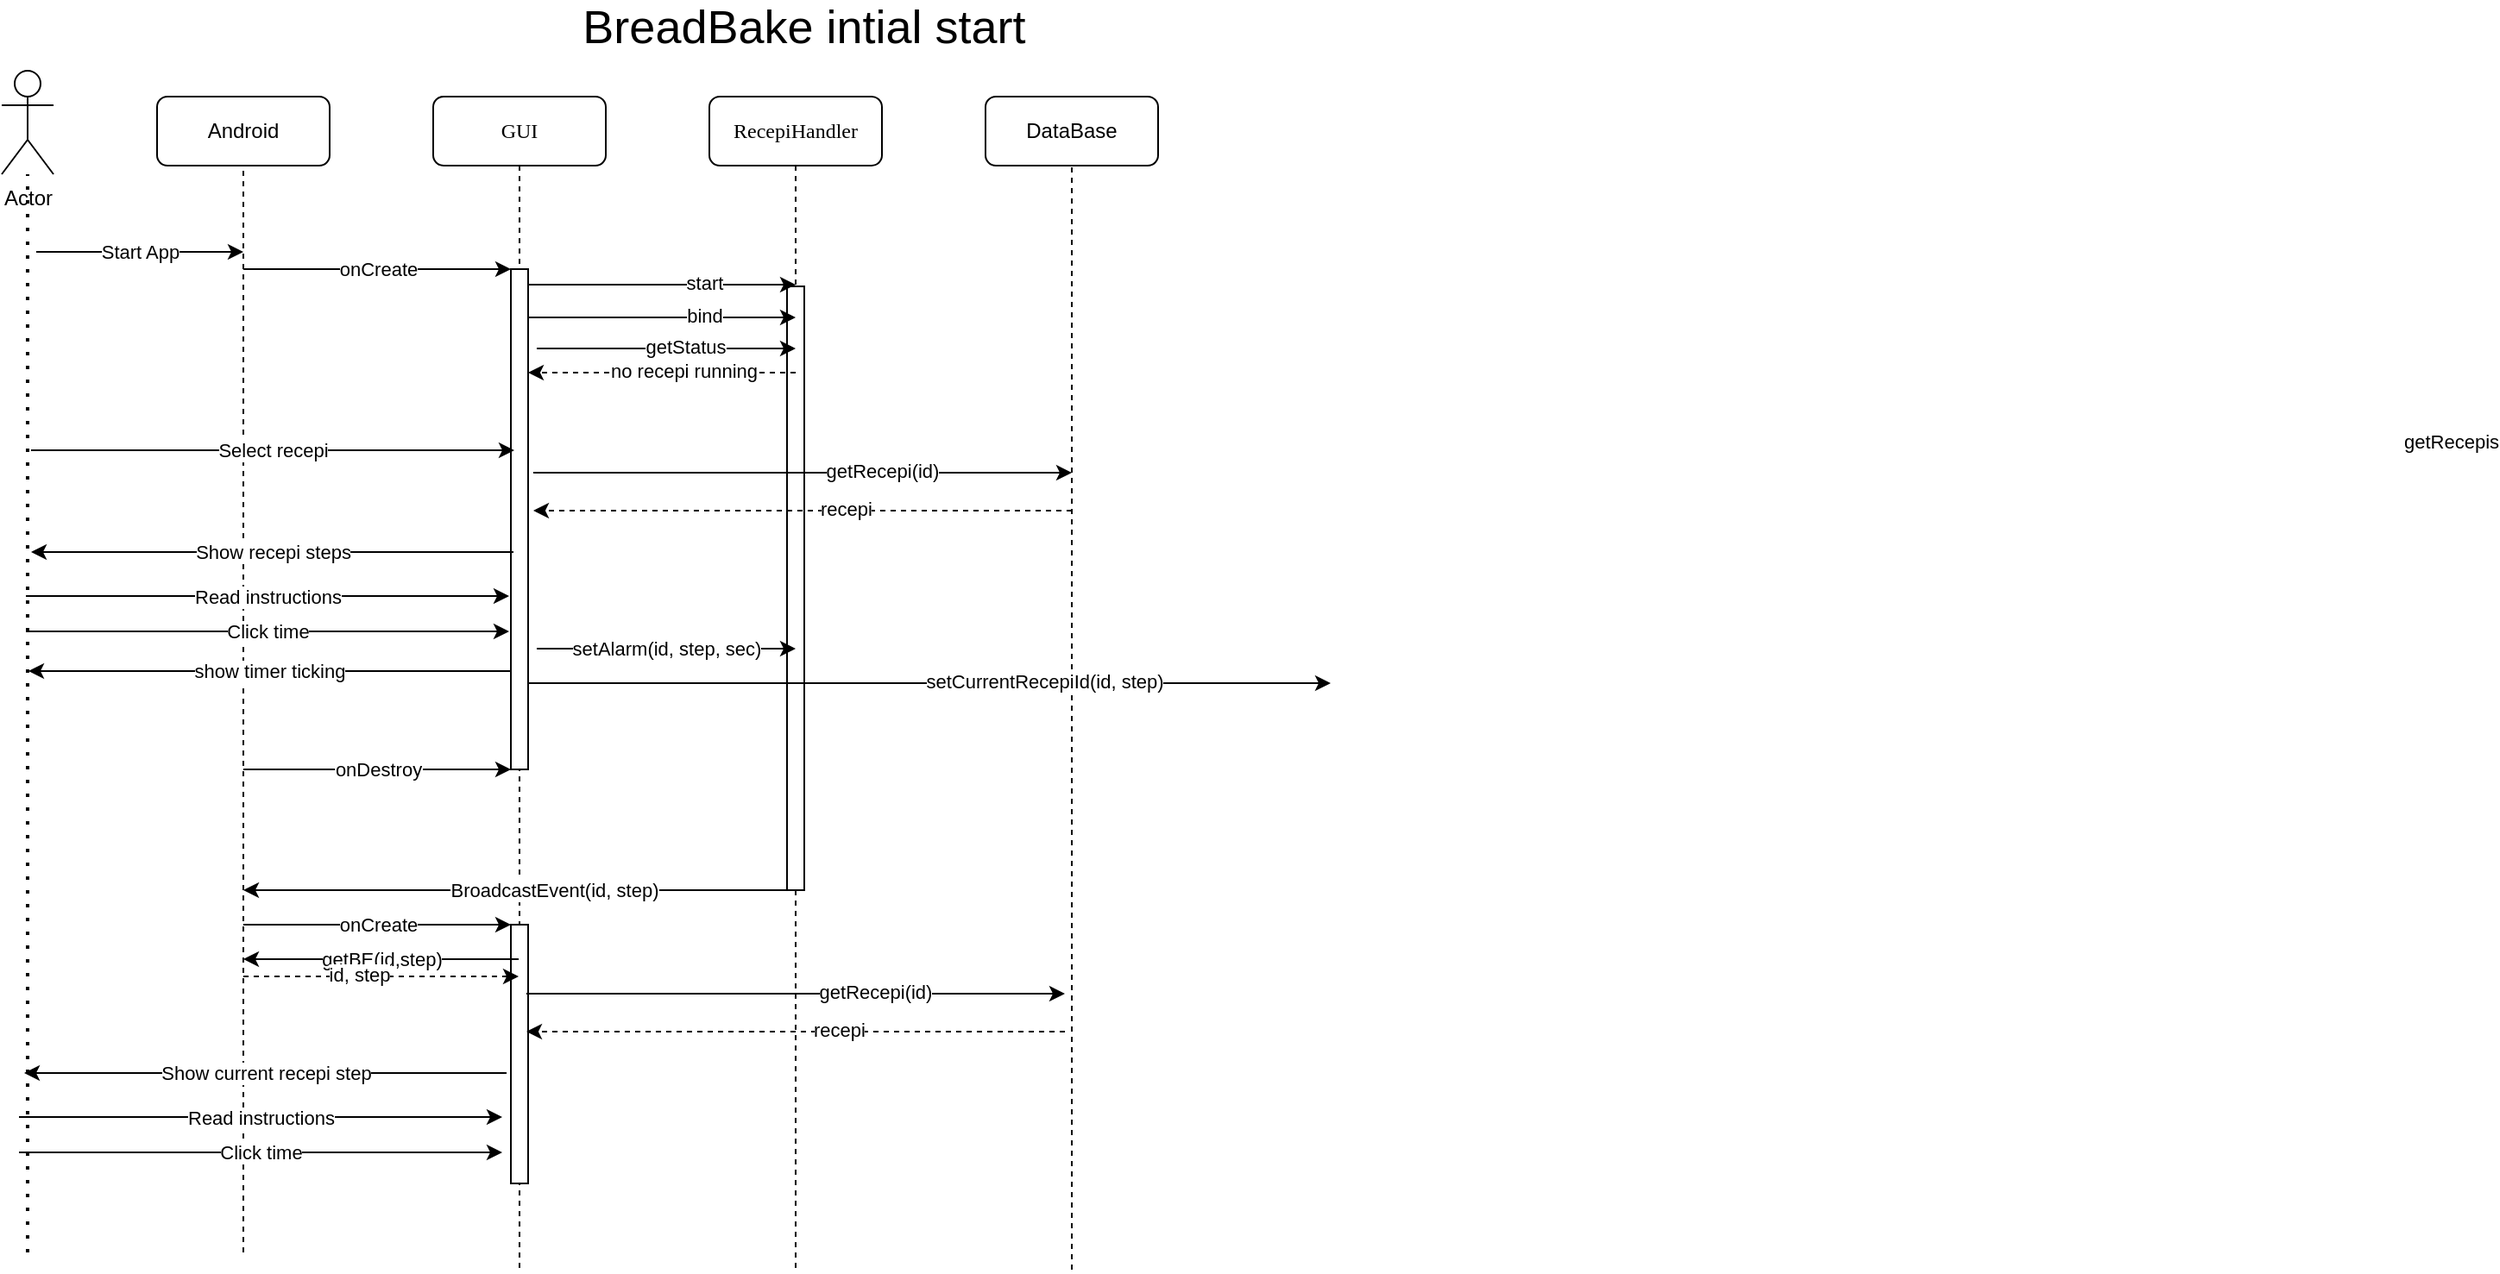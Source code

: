 <mxfile version="13.7.3" type="device"><diagram name="Page-1" id="13e1069c-82ec-6db2-03f1-153e76fe0fe0"><mxGraphModel dx="922" dy="713" grid="1" gridSize="10" guides="1" tooltips="1" connect="1" arrows="1" fold="1" page="1" pageScale="1" pageWidth="1169" pageHeight="827" background="#ffffff" math="0" shadow="0"><root><mxCell id="0"/><mxCell id="1" parent="0"/><mxCell id="7baba1c4bc27f4b0-2" value="RecepiHandler" style="shape=umlLifeline;perimeter=lifelinePerimeter;whiteSpace=wrap;html=1;container=1;collapsible=0;recursiveResize=0;outlineConnect=0;rounded=1;shadow=0;comic=0;labelBackgroundColor=none;strokeWidth=1;fontFamily=Verdana;fontSize=12;align=center;" parent="1" vertex="1"><mxGeometry x="440" y="80" width="100" height="680" as="geometry"/></mxCell><mxCell id="XLxpQrC9Tn5_D9pjepuu-20" value="" style="html=1;points=[];perimeter=orthogonalPerimeter;rounded=0;shadow=0;comic=0;labelBackgroundColor=none;strokeWidth=1;fontFamily=Verdana;fontSize=12;align=center;" parent="7baba1c4bc27f4b0-2" vertex="1"><mxGeometry x="45" y="110" width="10" height="350" as="geometry"/></mxCell><mxCell id="7baba1c4bc27f4b0-8" value="GUI" style="shape=umlLifeline;perimeter=lifelinePerimeter;whiteSpace=wrap;html=1;container=1;collapsible=0;recursiveResize=0;outlineConnect=0;rounded=1;shadow=0;comic=0;labelBackgroundColor=none;strokeWidth=1;fontFamily=Verdana;fontSize=12;align=center;" parent="1" vertex="1"><mxGeometry x="280" y="80" width="100" height="680" as="geometry"/></mxCell><mxCell id="7baba1c4bc27f4b0-9" value="" style="html=1;points=[];perimeter=orthogonalPerimeter;rounded=0;shadow=0;comic=0;labelBackgroundColor=none;strokeWidth=1;fontFamily=Verdana;fontSize=12;align=center;" parent="7baba1c4bc27f4b0-8" vertex="1"><mxGeometry x="45" y="100" width="10" height="290" as="geometry"/></mxCell><mxCell id="N0frrICuxwoI7c-cX89E-6" value="" style="endArrow=classic;html=1;" edge="1" parent="7baba1c4bc27f4b0-8"><mxGeometry width="50" height="50" relative="1" as="geometry"><mxPoint x="210" y="460" as="sourcePoint"/><mxPoint x="-110" y="460" as="targetPoint"/><Array as="points"><mxPoint x="170" y="460"/><mxPoint x="150" y="460"/><mxPoint x="140" y="460"/><mxPoint x="10" y="460"/></Array></mxGeometry></mxCell><mxCell id="N0frrICuxwoI7c-cX89E-7" value="BroadcastEvent(id, step)" style="edgeLabel;html=1;align=center;verticalAlign=middle;resizable=0;points=[];" vertex="1" connectable="0" parent="N0frrICuxwoI7c-cX89E-6"><mxGeometry x="-0.494" y="2" relative="1" as="geometry"><mxPoint x="-59" y="-2" as="offset"/></mxGeometry></mxCell><mxCell id="XLxpQrC9Tn5_D9pjepuu-1" value="Actor" style="shape=umlActor;verticalLabelPosition=bottom;verticalAlign=top;html=1;outlineConnect=0;" parent="1" vertex="1"><mxGeometry x="30" y="65" width="30" height="60" as="geometry"/></mxCell><mxCell id="XLxpQrC9Tn5_D9pjepuu-2" value="" style="endArrow=none;dashed=1;html=1;dashPattern=1 3;strokeWidth=2;" parent="1" target="XLxpQrC9Tn5_D9pjepuu-1" edge="1"><mxGeometry width="50" height="50" relative="1" as="geometry"><mxPoint x="45" y="750" as="sourcePoint"/><mxPoint x="90" y="320" as="targetPoint"/></mxGeometry></mxCell><mxCell id="XLxpQrC9Tn5_D9pjepuu-3" value="Android" style="rounded=1;whiteSpace=wrap;html=1;" parent="1" vertex="1"><mxGeometry x="120" y="80" width="100" height="40" as="geometry"/></mxCell><mxCell id="XLxpQrC9Tn5_D9pjepuu-4" value="" style="endArrow=none;dashed=1;html=1;entryX=0.5;entryY=1;entryDx=0;entryDy=0;" parent="1" target="XLxpQrC9Tn5_D9pjepuu-3" edge="1"><mxGeometry width="50" height="50" relative="1" as="geometry"><mxPoint x="170" y="750" as="sourcePoint"/><mxPoint x="570" y="260" as="targetPoint"/></mxGeometry></mxCell><mxCell id="XLxpQrC9Tn5_D9pjepuu-5" value="Start App" style="endArrow=classic;html=1;" parent="1" edge="1"><mxGeometry width="50" height="50" relative="1" as="geometry"><mxPoint x="50" y="170" as="sourcePoint"/><mxPoint x="170" y="170" as="targetPoint"/></mxGeometry></mxCell><mxCell id="XLxpQrC9Tn5_D9pjepuu-6" value="onCreate" style="endArrow=classic;html=1;entryX=0;entryY=0;entryDx=0;entryDy=0;entryPerimeter=0;" parent="1" target="7baba1c4bc27f4b0-9" edge="1"><mxGeometry width="50" height="50" relative="1" as="geometry"><mxPoint x="170" y="180" as="sourcePoint"/><mxPoint x="320" y="182" as="targetPoint"/></mxGeometry></mxCell><mxCell id="XLxpQrC9Tn5_D9pjepuu-8" value="BreadBake intial start" style="text;html=1;strokeColor=none;fillColor=none;align=center;verticalAlign=middle;whiteSpace=wrap;rounded=0;fontSize=27;" parent="1" vertex="1"><mxGeometry x="350" y="30" width="290" height="20" as="geometry"/></mxCell><mxCell id="XLxpQrC9Tn5_D9pjepuu-9" value="DataBase" style="rounded=1;whiteSpace=wrap;html=1;" parent="1" vertex="1"><mxGeometry x="600" y="80" width="100" height="40" as="geometry"/></mxCell><mxCell id="XLxpQrC9Tn5_D9pjepuu-11" value="" style="endArrow=classic;html=1;fontSize=27;" parent="1" edge="1"><mxGeometry width="50" height="50" relative="1" as="geometry"><mxPoint x="340" y="226" as="sourcePoint"/><mxPoint x="490" y="226" as="targetPoint"/><Array as="points"><mxPoint x="450.5" y="226"/></Array></mxGeometry></mxCell><mxCell id="XLxpQrC9Tn5_D9pjepuu-12" value="getRecepis" style="edgeLabel;html=1;align=center;verticalAlign=middle;resizable=0;points=[];fontSize=11;" parent="XLxpQrC9Tn5_D9pjepuu-11" vertex="1" connectable="0"><mxGeometry x="0.271" y="-2" relative="1" as="geometry"><mxPoint x="1013" y="52" as="offset"/></mxGeometry></mxCell><mxCell id="N0frrICuxwoI7c-cX89E-23" value="getStatus" style="edgeLabel;html=1;align=center;verticalAlign=middle;resizable=0;points=[];" vertex="1" connectable="0" parent="XLxpQrC9Tn5_D9pjepuu-11"><mxGeometry x="0.14" y="1" relative="1" as="geometry"><mxPoint as="offset"/></mxGeometry></mxCell><mxCell id="XLxpQrC9Tn5_D9pjepuu-14" value="" style="endArrow=none;dashed=1;html=1;fontSize=27;entryX=0.5;entryY=1;entryDx=0;entryDy=0;" parent="1" target="XLxpQrC9Tn5_D9pjepuu-9" edge="1"><mxGeometry width="50" height="50" relative="1" as="geometry"><mxPoint x="650" y="760" as="sourcePoint"/><mxPoint x="650" y="254" as="targetPoint"/></mxGeometry></mxCell><mxCell id="XLxpQrC9Tn5_D9pjepuu-16" value="" style="endArrow=classic;html=1;fontSize=11;dashed=1;" parent="1" edge="1"><mxGeometry width="50" height="50" relative="1" as="geometry"><mxPoint x="490" y="240" as="sourcePoint"/><mxPoint x="335" y="240" as="targetPoint"/></mxGeometry></mxCell><mxCell id="XLxpQrC9Tn5_D9pjepuu-17" value="no recepi running" style="edgeLabel;html=1;align=center;verticalAlign=middle;resizable=0;points=[];fontSize=11;" parent="XLxpQrC9Tn5_D9pjepuu-16" vertex="1" connectable="0"><mxGeometry x="-0.161" relative="1" as="geometry"><mxPoint y="-1" as="offset"/></mxGeometry></mxCell><mxCell id="XLxpQrC9Tn5_D9pjepuu-18" value="Select recepi" style="endArrow=classic;html=1;" parent="1" edge="1"><mxGeometry width="50" height="50" relative="1" as="geometry"><mxPoint x="47" y="285" as="sourcePoint"/><mxPoint x="327" y="285" as="targetPoint"/></mxGeometry></mxCell><mxCell id="XLxpQrC9Tn5_D9pjepuu-24" value="Show recepi steps" style="endArrow=classic;html=1;" parent="1" edge="1"><mxGeometry width="50" height="50" relative="1" as="geometry"><mxPoint x="326.5" y="344" as="sourcePoint"/><mxPoint x="47" y="344" as="targetPoint"/></mxGeometry></mxCell><mxCell id="XLxpQrC9Tn5_D9pjepuu-25" value="Click time" style="endArrow=classic;html=1;" parent="1" edge="1"><mxGeometry width="50" height="50" relative="1" as="geometry"><mxPoint x="44" y="390" as="sourcePoint"/><mxPoint x="324" y="390" as="targetPoint"/></mxGeometry></mxCell><mxCell id="XLxpQrC9Tn5_D9pjepuu-30" value="" style="endArrow=classic;html=1;fontSize=27;" parent="1" edge="1"><mxGeometry width="50" height="50" relative="1" as="geometry"><mxPoint x="335" y="208" as="sourcePoint"/><mxPoint x="490" y="208" as="targetPoint"/><Array as="points"/></mxGeometry></mxCell><mxCell id="XLxpQrC9Tn5_D9pjepuu-31" value="bind" style="edgeLabel;html=1;align=center;verticalAlign=middle;resizable=0;points=[];fontSize=11;" parent="XLxpQrC9Tn5_D9pjepuu-30" vertex="1" connectable="0"><mxGeometry x="0.271" y="-2" relative="1" as="geometry"><mxPoint x="3" y="-3" as="offset"/></mxGeometry></mxCell><mxCell id="XLxpQrC9Tn5_D9pjepuu-34" value="" style="endArrow=classic;html=1;fontSize=27;" parent="1" edge="1"><mxGeometry width="50" height="50" relative="1" as="geometry"><mxPoint x="335" y="420" as="sourcePoint"/><mxPoint x="800" y="420" as="targetPoint"/><Array as="points"><mxPoint x="445.5" y="420"/></Array></mxGeometry></mxCell><mxCell id="XLxpQrC9Tn5_D9pjepuu-35" value="setCurrentRecepiId(id, step)" style="edgeLabel;html=1;align=center;verticalAlign=middle;resizable=0;points=[];fontSize=11;" parent="XLxpQrC9Tn5_D9pjepuu-34" vertex="1" connectable="0"><mxGeometry x="0.271" y="-2" relative="1" as="geometry"><mxPoint x="3" y="-3" as="offset"/></mxGeometry></mxCell><mxCell id="IC3mxz--GxrtL-ZEEi6N-1" value="" style="endArrow=classic;html=1;fontSize=27;" parent="1" edge="1"><mxGeometry width="50" height="50" relative="1" as="geometry"><mxPoint x="338" y="298" as="sourcePoint"/><mxPoint x="650" y="298" as="targetPoint"/><Array as="points"><mxPoint x="448.5" y="298"/></Array></mxGeometry></mxCell><mxCell id="IC3mxz--GxrtL-ZEEi6N-2" value="getRecepi(id)" style="edgeLabel;html=1;align=center;verticalAlign=middle;resizable=0;points=[];fontSize=11;" parent="IC3mxz--GxrtL-ZEEi6N-1" vertex="1" connectable="0"><mxGeometry x="0.271" y="-2" relative="1" as="geometry"><mxPoint x="3" y="-3" as="offset"/></mxGeometry></mxCell><mxCell id="IC3mxz--GxrtL-ZEEi6N-3" value="" style="endArrow=classic;html=1;fontSize=11;dashed=1;" parent="1" edge="1"><mxGeometry width="50" height="50" relative="1" as="geometry"><mxPoint x="650" y="320" as="sourcePoint"/><mxPoint x="338" y="320" as="targetPoint"/></mxGeometry></mxCell><mxCell id="IC3mxz--GxrtL-ZEEi6N-4" value="recepi" style="edgeLabel;html=1;align=center;verticalAlign=middle;resizable=0;points=[];fontSize=11;" parent="IC3mxz--GxrtL-ZEEi6N-3" vertex="1" connectable="0"><mxGeometry x="-0.161" relative="1" as="geometry"><mxPoint y="-1" as="offset"/></mxGeometry></mxCell><mxCell id="N0frrICuxwoI7c-cX89E-1" value="Read instructions" style="endArrow=classic;html=1;" edge="1" parent="1"><mxGeometry width="50" height="50" relative="1" as="geometry"><mxPoint x="44" y="369.5" as="sourcePoint"/><mxPoint x="324" y="369.5" as="targetPoint"/></mxGeometry></mxCell><mxCell id="N0frrICuxwoI7c-cX89E-2" value="setAlarm(id, step, sec)" style="endArrow=classic;html=1;" edge="1" parent="1"><mxGeometry width="50" height="50" relative="1" as="geometry"><mxPoint x="340" y="400" as="sourcePoint"/><mxPoint x="490" y="400" as="targetPoint"/></mxGeometry></mxCell><mxCell id="N0frrICuxwoI7c-cX89E-3" value="onDestroy" style="endArrow=classic;html=1;entryX=0;entryY=0;entryDx=0;entryDy=0;entryPerimeter=0;" edge="1" parent="1"><mxGeometry width="50" height="50" relative="1" as="geometry"><mxPoint x="170" y="470" as="sourcePoint"/><mxPoint x="325" y="470" as="targetPoint"/></mxGeometry></mxCell><mxCell id="N0frrICuxwoI7c-cX89E-8" value="onCreate" style="endArrow=classic;html=1;entryX=0;entryY=0;entryDx=0;entryDy=0;entryPerimeter=0;" edge="1" parent="1"><mxGeometry width="50" height="50" relative="1" as="geometry"><mxPoint x="170" y="560" as="sourcePoint"/><mxPoint x="325" y="560" as="targetPoint"/></mxGeometry></mxCell><mxCell id="N0frrICuxwoI7c-cX89E-9" value="" style="html=1;points=[];perimeter=orthogonalPerimeter;rounded=0;shadow=0;comic=0;labelBackgroundColor=none;strokeWidth=1;fontFamily=Verdana;fontSize=12;align=center;" vertex="1" parent="1"><mxGeometry x="325" y="560" width="10" height="150" as="geometry"/></mxCell><mxCell id="N0frrICuxwoI7c-cX89E-12" value="getBE(id,step)" style="endArrow=classic;html=1;" edge="1" parent="1" source="7baba1c4bc27f4b0-8"><mxGeometry width="50" height="50" relative="1" as="geometry"><mxPoint x="310" y="580" as="sourcePoint"/><mxPoint x="170" y="580" as="targetPoint"/></mxGeometry></mxCell><mxCell id="N0frrICuxwoI7c-cX89E-13" value="" style="endArrow=classic;html=1;fontSize=11;dashed=1;" edge="1" parent="1" target="7baba1c4bc27f4b0-8"><mxGeometry width="50" height="50" relative="1" as="geometry"><mxPoint x="170" y="590" as="sourcePoint"/><mxPoint x="320" y="590" as="targetPoint"/></mxGeometry></mxCell><mxCell id="N0frrICuxwoI7c-cX89E-14" value="id, step" style="edgeLabel;html=1;align=center;verticalAlign=middle;resizable=0;points=[];fontSize=11;" vertex="1" connectable="0" parent="N0frrICuxwoI7c-cX89E-13"><mxGeometry x="-0.161" relative="1" as="geometry"><mxPoint y="-1" as="offset"/></mxGeometry></mxCell><mxCell id="N0frrICuxwoI7c-cX89E-15" value="Show current recepi step" style="endArrow=classic;html=1;" edge="1" parent="1"><mxGeometry width="50" height="50" relative="1" as="geometry"><mxPoint x="322.5" y="646" as="sourcePoint"/><mxPoint x="43" y="646" as="targetPoint"/></mxGeometry></mxCell><mxCell id="N0frrICuxwoI7c-cX89E-16" value="Click time" style="endArrow=classic;html=1;" edge="1" parent="1"><mxGeometry width="50" height="50" relative="1" as="geometry"><mxPoint x="40.0" y="692" as="sourcePoint"/><mxPoint x="320" y="692" as="targetPoint"/></mxGeometry></mxCell><mxCell id="N0frrICuxwoI7c-cX89E-17" value="" style="endArrow=classic;html=1;fontSize=27;" edge="1" parent="1"><mxGeometry width="50" height="50" relative="1" as="geometry"><mxPoint x="334" y="600.0" as="sourcePoint"/><mxPoint x="646" y="600.0" as="targetPoint"/><Array as="points"><mxPoint x="444.5" y="600"/></Array></mxGeometry></mxCell><mxCell id="N0frrICuxwoI7c-cX89E-18" value="getRecepi(id)" style="edgeLabel;html=1;align=center;verticalAlign=middle;resizable=0;points=[];fontSize=11;" vertex="1" connectable="0" parent="N0frrICuxwoI7c-cX89E-17"><mxGeometry x="0.271" y="-2" relative="1" as="geometry"><mxPoint x="3" y="-3" as="offset"/></mxGeometry></mxCell><mxCell id="N0frrICuxwoI7c-cX89E-19" value="" style="endArrow=classic;html=1;fontSize=11;dashed=1;" edge="1" parent="1"><mxGeometry width="50" height="50" relative="1" as="geometry"><mxPoint x="646" y="622" as="sourcePoint"/><mxPoint x="334" y="622" as="targetPoint"/></mxGeometry></mxCell><mxCell id="N0frrICuxwoI7c-cX89E-20" value="recepi" style="edgeLabel;html=1;align=center;verticalAlign=middle;resizable=0;points=[];fontSize=11;" vertex="1" connectable="0" parent="N0frrICuxwoI7c-cX89E-19"><mxGeometry x="-0.161" relative="1" as="geometry"><mxPoint y="-1" as="offset"/></mxGeometry></mxCell><mxCell id="N0frrICuxwoI7c-cX89E-21" value="Read instructions" style="endArrow=classic;html=1;" edge="1" parent="1"><mxGeometry width="50" height="50" relative="1" as="geometry"><mxPoint x="40.0" y="671.5" as="sourcePoint"/><mxPoint x="320" y="671.5" as="targetPoint"/></mxGeometry></mxCell><mxCell id="N0frrICuxwoI7c-cX89E-22" value="show timer ticking" style="endArrow=classic;html=1;" edge="1" parent="1"><mxGeometry width="50" height="50" relative="1" as="geometry"><mxPoint x="325" y="413" as="sourcePoint"/><mxPoint x="45.5" y="413" as="targetPoint"/></mxGeometry></mxCell><mxCell id="N0frrICuxwoI7c-cX89E-25" value="" style="endArrow=classic;html=1;fontSize=27;" edge="1" parent="1"><mxGeometry width="50" height="50" relative="1" as="geometry"><mxPoint x="335" y="189.0" as="sourcePoint"/><mxPoint x="490" y="189.0" as="targetPoint"/><Array as="points"/></mxGeometry></mxCell><mxCell id="N0frrICuxwoI7c-cX89E-26" value="start" style="edgeLabel;html=1;align=center;verticalAlign=middle;resizable=0;points=[];fontSize=11;" vertex="1" connectable="0" parent="N0frrICuxwoI7c-cX89E-25"><mxGeometry x="0.271" y="-2" relative="1" as="geometry"><mxPoint x="3" y="-3" as="offset"/></mxGeometry></mxCell></root></mxGraphModel></diagram></mxfile>